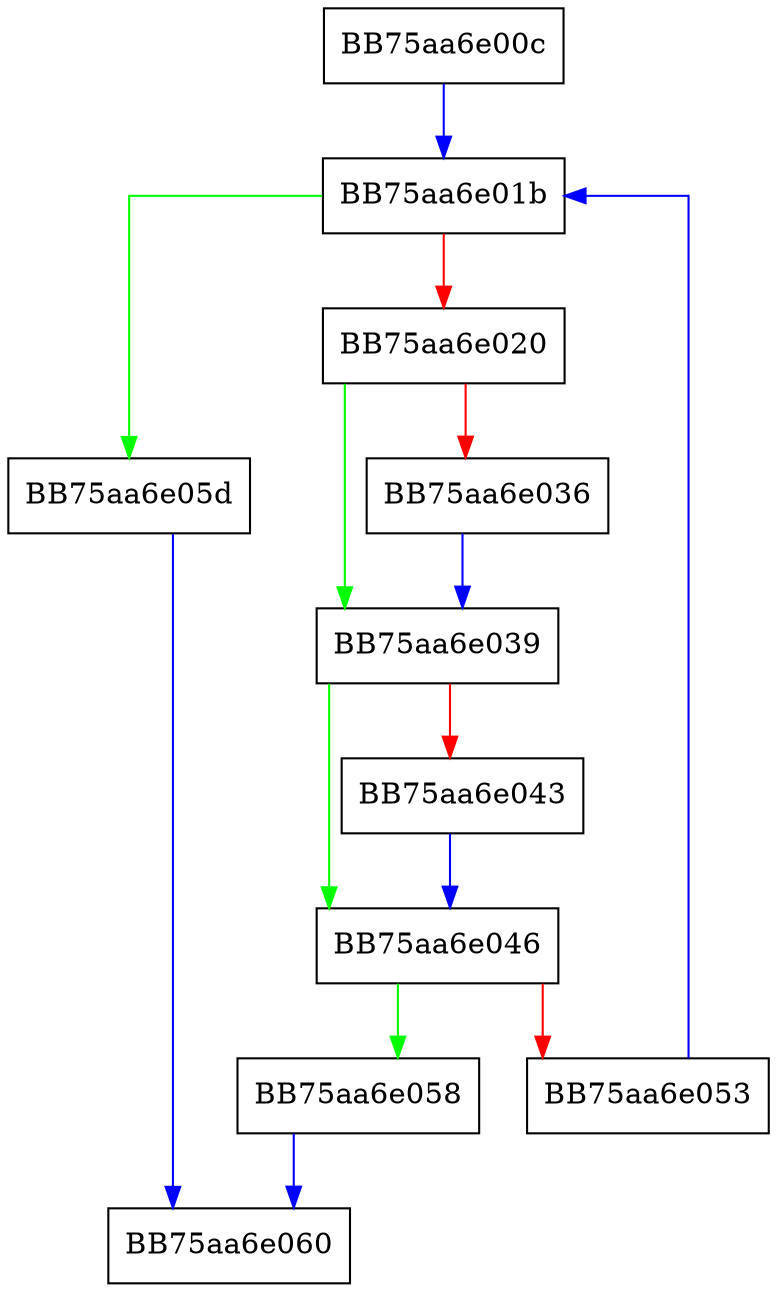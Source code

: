 digraph indexOf {
  node [shape="box"];
  graph [splines=ortho];
  BB75aa6e00c -> BB75aa6e01b [color="blue"];
  BB75aa6e01b -> BB75aa6e05d [color="green"];
  BB75aa6e01b -> BB75aa6e020 [color="red"];
  BB75aa6e020 -> BB75aa6e039 [color="green"];
  BB75aa6e020 -> BB75aa6e036 [color="red"];
  BB75aa6e036 -> BB75aa6e039 [color="blue"];
  BB75aa6e039 -> BB75aa6e046 [color="green"];
  BB75aa6e039 -> BB75aa6e043 [color="red"];
  BB75aa6e043 -> BB75aa6e046 [color="blue"];
  BB75aa6e046 -> BB75aa6e058 [color="green"];
  BB75aa6e046 -> BB75aa6e053 [color="red"];
  BB75aa6e053 -> BB75aa6e01b [color="blue"];
  BB75aa6e058 -> BB75aa6e060 [color="blue"];
  BB75aa6e05d -> BB75aa6e060 [color="blue"];
}